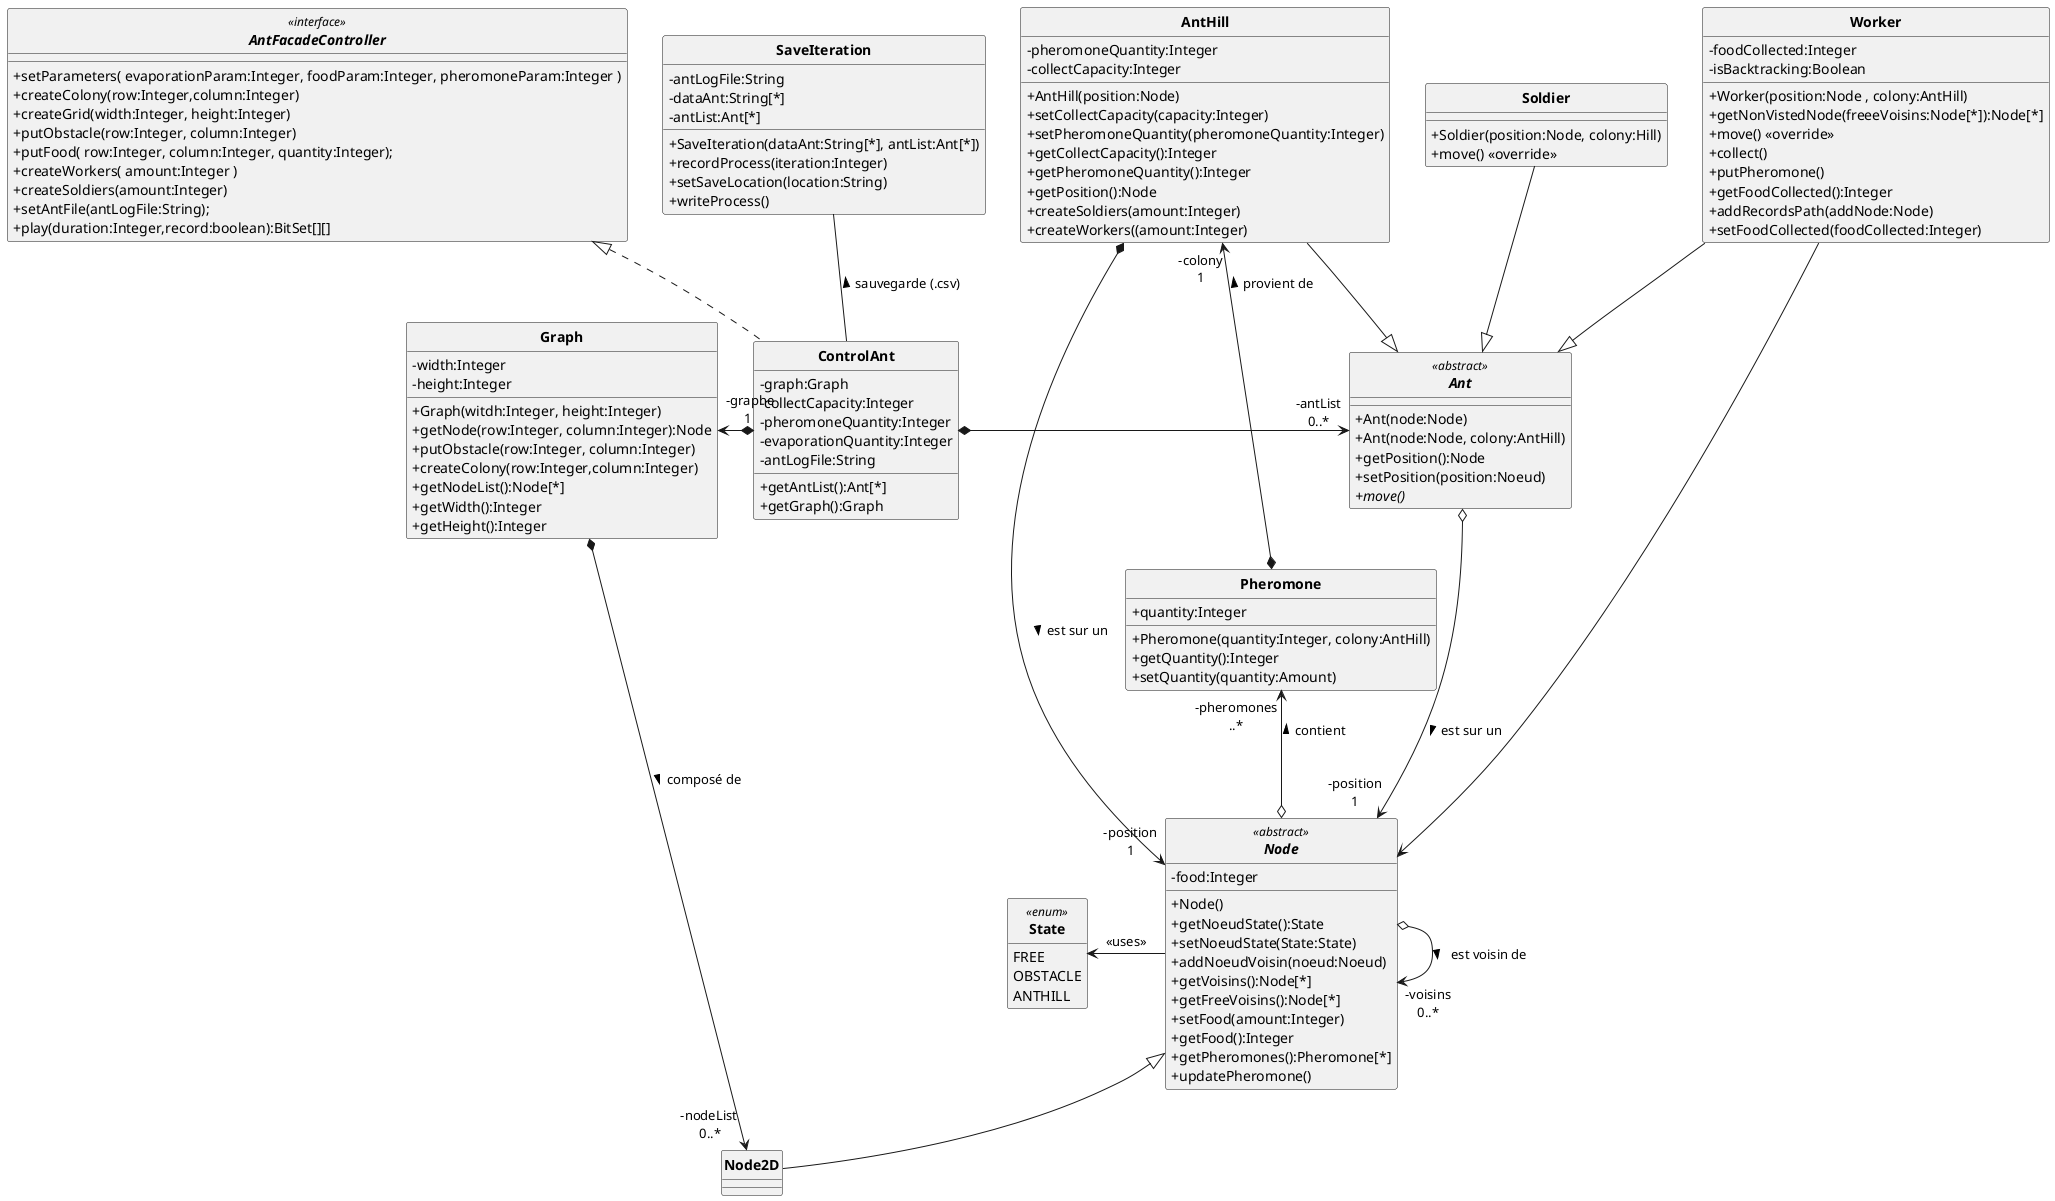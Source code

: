 @startuml
'https://plantuml.com/sequence-diagram
allow_mixing
skinparam style strictuml
skinparam classAttributeIconSize 0
skinparam circledCharacterRadius 0
skinparam circledCharacterFontSize 0
skinparam classFontStyle Bold
'autonumber
hide enum methods

'Controleur
interface AntFacadeController <<interface>> {
    +setParameters( evaporationParam:Integer, foodParam:Integer, pheromoneParam:Integer )
    +createColony(row:Integer,column:Integer)
    +createGrid(width:Integer, height:Integer)
    +putObstacle(row:Integer, column:Integer)
    +putFood( row:Integer, column:Integer, quantity:Integer);
    +createWorkers( amount:Integer )
    +createSoldiers(amount:Integer)
    +setAntFile(antLogFile:String);
    +play(duration:Integer,record:boolean):BitSet[][]
}


abstract class Node <<abstract>>{
    -food:Integer
    +Node()
    +getNoeudState():State
    +setNoeudState(State:State)
    +addNoeudVoisin(noeud:Noeud)
    +getVoisins():Node[*]
    +getFreeVoisins():Node[*]
    +setFood(amount:Integer)
    +getFood():Integer
    +getPheromones():Pheromone[*]
    +updatePheromone()
    '+compareTo(node:Node)<<override>>
}

class Node2D extends Node{

}


enum State <<enum>> {
    FREE
    OBSTACLE
    ANTHILL
}

'class Food{
'    -amount:Integer
'    +Food()
'}
class Pheromone{
    +Pheromone(quantity:Integer, colony:AntHill)
    +quantity:Integer
    +getQuantity():Integer
    +setQuantity(quantity:Amount)
}


abstract Ant <<abstract>> {
    +Ant(node:Node)
    +Ant(node:Node, colony:AntHill)
    +getPosition():Node
    +setPosition(position:Noeud)
    {abstract} +move()
}
class AntHill{
    -pheromoneQuantity:Integer
    -collectCapacity:Integer
    +AntHill(position:Node)
    +setCollectCapacity(capacity:Integer)
    +setPheromoneQuantity(pheromoneQuantity:Integer)
    +getCollectCapacity():Integer
    +getPheromoneQuantity():Integer
    +getPosition():Node
    +createSoldiers(amount:Integer)
    +createWorkers((amount:Integer)
}
class Soldier{
    +Soldier(position:Node, colony:Hill)
    +move() <<override>>
}

class Worker {
    -foodCollected:Integer
    -isBacktracking:Boolean
    +Worker(position:Node , colony:AntHill)
    +getNonVistedNode(freeeVoisins:Node[*]):Node[*]
    +move() <<override>>
    +collect()
    +putPheromone()
    +getFoodCollected():Integer
    +addRecordsPath(addNode:Node)
    +setFoodCollected(foodCollected:Integer)
}


class ControlAnt implements AntFacadeController{
    -graph:Graph
    -collectCapacity:Integer
    -pheromoneQuantity:Integer
    -evaporationQuantity:Integer
    -antLogFile:String
    +getAntList():Ant[*]
    +getGraph():Graph
}

class SaveIteration {
    -antLogFile:String
    -dataAnt:String[*]
    -antList:Ant[*]
    +SaveIteration(dataAnt:String[*], antList:Ant[*])
    +recordProcess(iteration:Integer)
    +setSaveLocation(location:String)
    +writeProcess()
}


class Graph{
 -width:Integer
 -height:Integer
 +Graph(witdh:Integer, height:Integer)
 +getNode(row:Integer, column:Integer):Node
 +putObstacle(row:Integer, column:Integer)
 +createColony(row:Integer,column:Integer)
 +getNodeList():Node[*]
 +getWidth():Integer
 +getHeight():Integer
}



SaveIteration -- ControlAnt : sauvegarde (.csv) <

Soldier --|> Ant
Worker --|> Ant
AntHill --|> Ant

Worker --> Node

ControlAnt "-graphe\n1 " *-l-> Graph
ControlAnt  *-r-> "-antList\n0..*" Ant


Graph *--> "-nodeList \n0..*" Node2D : composé de >

'historique = liste de noeud déjà passé par la fourmi
'"-position 1\n-historique 0..*"
Ant o---> "-position\n1" Node  : est sur un >
AntHill *--> "-position\n1" Node  : est sur un >
Node o-> "-voisins\n0..*"  Node  : est voisin de >

Node -l-> State : <<uses>>

'Ant *-> "-colony\n1" AntHill : provient de >
Pheromone *-u-> "-colony\n1" AntHill : provient de >
Node o-l-> "-pheromones\n..*" Pheromone : contient >


@enduml